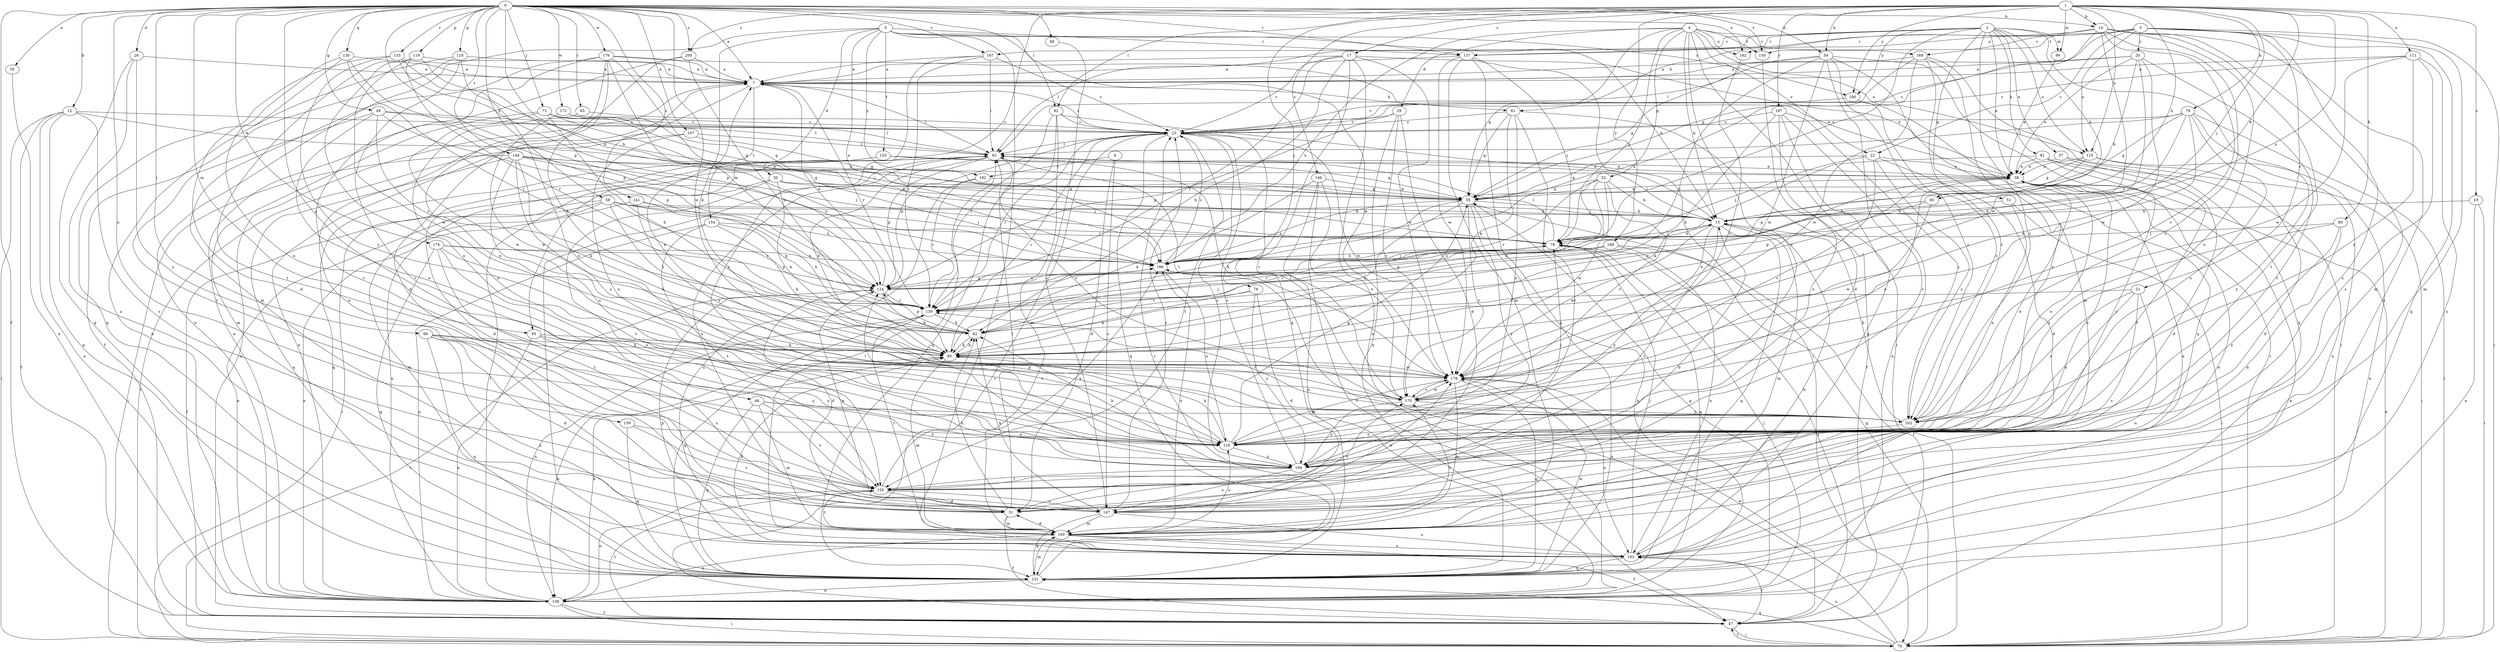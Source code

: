 strict digraph  {
0;
1;
2;
3;
4;
5;
6;
7;
12;
14;
15;
17;
19;
20;
21;
22;
23;
26;
29;
30;
31;
35;
37;
38;
47;
48;
49;
51;
52;
55;
58;
59;
60;
61;
62;
65;
66;
68;
70;
72;
76;
78;
79;
80;
81;
85;
92;
93;
95;
99;
100;
107;
108;
111;
115;
116;
118;
119;
124;
130;
131;
133;
137;
139;
141;
146;
147;
148;
150;
153;
154;
155;
159;
162;
163;
167;
169;
170;
172;
174;
176;
178;
186;
187;
189;
190;
192;
194;
200;
202;
0 -> 7  [label=a];
0 -> 12  [label=b];
0 -> 14  [label=b];
0 -> 26  [label=d];
0 -> 35  [label=e];
0 -> 47  [label=f];
0 -> 48  [label=g];
0 -> 49  [label=g];
0 -> 58  [label=h];
0 -> 59  [label=h];
0 -> 65  [label=i];
0 -> 66  [label=i];
0 -> 68  [label=i];
0 -> 72  [label=j];
0 -> 92  [label=l];
0 -> 95  [label=m];
0 -> 107  [label=n];
0 -> 118  [label=p];
0 -> 119  [label=p];
0 -> 124  [label=p];
0 -> 130  [label=q];
0 -> 133  [label=r];
0 -> 137  [label=r];
0 -> 141  [label=s];
0 -> 148  [label=t];
0 -> 150  [label=t];
0 -> 159  [label=u];
0 -> 162  [label=u];
0 -> 167  [label=v];
0 -> 172  [label=w];
0 -> 174  [label=w];
0 -> 176  [label=w];
0 -> 178  [label=w];
0 -> 186  [label=x];
0 -> 200  [label=z];
1 -> 14  [label=b];
1 -> 15  [label=b];
1 -> 17  [label=c];
1 -> 19  [label=c];
1 -> 59  [label=h];
1 -> 60  [label=h];
1 -> 76  [label=j];
1 -> 78  [label=j];
1 -> 79  [label=k];
1 -> 80  [label=k];
1 -> 92  [label=l];
1 -> 95  [label=m];
1 -> 99  [label=m];
1 -> 111  [label=o];
1 -> 115  [label=o];
1 -> 146  [label=s];
1 -> 186  [label=x];
1 -> 187  [label=y];
1 -> 189  [label=y];
1 -> 190  [label=y];
1 -> 200  [label=z];
2 -> 37  [label=e];
2 -> 38  [label=e];
2 -> 51  [label=g];
2 -> 60  [label=h];
2 -> 70  [label=i];
2 -> 78  [label=j];
2 -> 81  [label=k];
2 -> 93  [label=l];
2 -> 99  [label=m];
2 -> 115  [label=o];
2 -> 137  [label=r];
2 -> 167  [label=v];
2 -> 190  [label=y];
2 -> 202  [label=z];
3 -> 20  [label=c];
3 -> 21  [label=c];
3 -> 22  [label=c];
3 -> 70  [label=i];
3 -> 93  [label=l];
3 -> 100  [label=m];
3 -> 115  [label=o];
3 -> 131  [label=q];
3 -> 137  [label=r];
3 -> 147  [label=s];
3 -> 150  [label=t];
3 -> 162  [label=u];
4 -> 15  [label=b];
4 -> 22  [label=c];
4 -> 29  [label=d];
4 -> 52  [label=g];
4 -> 55  [label=g];
4 -> 70  [label=i];
4 -> 78  [label=j];
4 -> 115  [label=o];
4 -> 116  [label=o];
4 -> 150  [label=t];
4 -> 162  [label=u];
4 -> 169  [label=v];
4 -> 186  [label=x];
5 -> 15  [label=b];
5 -> 30  [label=d];
5 -> 85  [label=k];
5 -> 108  [label=n];
5 -> 137  [label=r];
5 -> 153  [label=t];
5 -> 163  [label=u];
5 -> 178  [label=w];
5 -> 186  [label=x];
5 -> 190  [label=y];
5 -> 192  [label=y];
6 -> 31  [label=d];
6 -> 147  [label=s];
6 -> 192  [label=y];
7 -> 23  [label=c];
7 -> 61  [label=h];
7 -> 93  [label=l];
7 -> 108  [label=n];
7 -> 139  [label=r];
7 -> 154  [label=t];
12 -> 23  [label=c];
12 -> 47  [label=f];
12 -> 70  [label=i];
12 -> 78  [label=j];
12 -> 108  [label=n];
12 -> 131  [label=q];
12 -> 147  [label=s];
14 -> 55  [label=g];
14 -> 61  [label=h];
14 -> 100  [label=m];
14 -> 116  [label=o];
14 -> 155  [label=t];
14 -> 163  [label=u];
14 -> 169  [label=v];
14 -> 170  [label=v];
14 -> 178  [label=w];
14 -> 202  [label=z];
15 -> 78  [label=j];
15 -> 93  [label=l];
15 -> 100  [label=m];
15 -> 131  [label=q];
15 -> 155  [label=t];
15 -> 178  [label=w];
15 -> 194  [label=y];
17 -> 7  [label=a];
17 -> 23  [label=c];
17 -> 38  [label=e];
17 -> 62  [label=h];
17 -> 108  [label=n];
17 -> 131  [label=q];
17 -> 139  [label=r];
17 -> 178  [label=w];
19 -> 15  [label=b];
19 -> 70  [label=i];
19 -> 108  [label=n];
20 -> 7  [label=a];
20 -> 15  [label=b];
20 -> 23  [label=c];
20 -> 38  [label=e];
20 -> 85  [label=k];
20 -> 155  [label=t];
20 -> 178  [label=w];
21 -> 116  [label=o];
21 -> 139  [label=r];
21 -> 147  [label=s];
21 -> 163  [label=u];
21 -> 202  [label=z];
22 -> 31  [label=d];
22 -> 38  [label=e];
22 -> 55  [label=g];
22 -> 78  [label=j];
22 -> 170  [label=v];
22 -> 202  [label=z];
23 -> 93  [label=l];
23 -> 124  [label=p];
23 -> 131  [label=q];
23 -> 139  [label=r];
23 -> 155  [label=t];
23 -> 178  [label=w];
23 -> 194  [label=y];
26 -> 7  [label=a];
26 -> 131  [label=q];
26 -> 163  [label=u];
26 -> 194  [label=y];
29 -> 23  [label=c];
29 -> 31  [label=d];
29 -> 124  [label=p];
29 -> 131  [label=q];
29 -> 170  [label=v];
30 -> 55  [label=g];
30 -> 70  [label=i];
30 -> 78  [label=j];
30 -> 85  [label=k];
30 -> 155  [label=t];
31 -> 7  [label=a];
31 -> 15  [label=b];
31 -> 47  [label=f];
31 -> 62  [label=h];
31 -> 93  [label=l];
31 -> 100  [label=m];
35 -> 108  [label=n];
37 -> 31  [label=d];
37 -> 38  [label=e];
37 -> 70  [label=i];
38 -> 55  [label=g];
38 -> 116  [label=o];
47 -> 7  [label=a];
47 -> 23  [label=c];
47 -> 38  [label=e];
47 -> 70  [label=i];
47 -> 78  [label=j];
47 -> 155  [label=t];
47 -> 178  [label=w];
48 -> 100  [label=m];
48 -> 131  [label=q];
48 -> 155  [label=t];
48 -> 194  [label=y];
48 -> 202  [label=z];
49 -> 23  [label=c];
49 -> 93  [label=l];
49 -> 116  [label=o];
49 -> 124  [label=p];
49 -> 139  [label=r];
49 -> 155  [label=t];
51 -> 15  [label=b];
51 -> 70  [label=i];
51 -> 116  [label=o];
52 -> 15  [label=b];
52 -> 55  [label=g];
52 -> 62  [label=h];
52 -> 78  [label=j];
52 -> 139  [label=r];
52 -> 170  [label=v];
52 -> 178  [label=w];
55 -> 15  [label=b];
55 -> 62  [label=h];
55 -> 85  [label=k];
55 -> 108  [label=n];
55 -> 170  [label=v];
55 -> 186  [label=x];
55 -> 194  [label=y];
58 -> 15  [label=b];
58 -> 47  [label=f];
58 -> 62  [label=h];
58 -> 78  [label=j];
58 -> 100  [label=m];
58 -> 108  [label=n];
58 -> 139  [label=r];
58 -> 186  [label=x];
59 -> 7  [label=a];
59 -> 55  [label=g];
59 -> 70  [label=i];
59 -> 100  [label=m];
59 -> 139  [label=r];
59 -> 147  [label=s];
59 -> 178  [label=w];
59 -> 202  [label=z];
60 -> 15  [label=b];
60 -> 124  [label=p];
60 -> 178  [label=w];
61 -> 23  [label=c];
61 -> 47  [label=f];
61 -> 55  [label=g];
61 -> 85  [label=k];
61 -> 116  [label=o];
61 -> 155  [label=t];
62 -> 38  [label=e];
62 -> 78  [label=j];
62 -> 85  [label=k];
62 -> 124  [label=p];
65 -> 23  [label=c];
65 -> 116  [label=o];
66 -> 31  [label=d];
66 -> 85  [label=k];
66 -> 131  [label=q];
66 -> 163  [label=u];
66 -> 194  [label=y];
66 -> 202  [label=z];
68 -> 147  [label=s];
70 -> 38  [label=e];
70 -> 47  [label=f];
70 -> 55  [label=g];
70 -> 131  [label=q];
70 -> 163  [label=u];
70 -> 186  [label=x];
72 -> 23  [label=c];
72 -> 55  [label=g];
72 -> 62  [label=h];
72 -> 93  [label=l];
72 -> 100  [label=m];
72 -> 178  [label=w];
72 -> 186  [label=x];
76 -> 31  [label=d];
76 -> 85  [label=k];
76 -> 139  [label=r];
76 -> 194  [label=y];
78 -> 15  [label=b];
78 -> 93  [label=l];
78 -> 131  [label=q];
78 -> 139  [label=r];
78 -> 186  [label=x];
79 -> 23  [label=c];
79 -> 55  [label=g];
79 -> 70  [label=i];
79 -> 85  [label=k];
79 -> 93  [label=l];
79 -> 116  [label=o];
79 -> 186  [label=x];
79 -> 194  [label=y];
80 -> 31  [label=d];
80 -> 78  [label=j];
80 -> 194  [label=y];
80 -> 202  [label=z];
81 -> 38  [label=e];
81 -> 85  [label=k];
81 -> 155  [label=t];
81 -> 163  [label=u];
81 -> 194  [label=y];
85 -> 23  [label=c];
85 -> 38  [label=e];
85 -> 62  [label=h];
85 -> 100  [label=m];
85 -> 108  [label=n];
85 -> 178  [label=w];
92 -> 15  [label=b];
92 -> 23  [label=c];
92 -> 100  [label=m];
92 -> 131  [label=q];
92 -> 139  [label=r];
93 -> 38  [label=e];
93 -> 85  [label=k];
93 -> 108  [label=n];
93 -> 124  [label=p];
93 -> 147  [label=s];
93 -> 170  [label=v];
95 -> 85  [label=k];
95 -> 108  [label=n];
95 -> 147  [label=s];
95 -> 194  [label=y];
99 -> 38  [label=e];
100 -> 31  [label=d];
100 -> 38  [label=e];
100 -> 47  [label=f];
100 -> 108  [label=n];
100 -> 116  [label=o];
100 -> 139  [label=r];
100 -> 155  [label=t];
100 -> 163  [label=u];
100 -> 170  [label=v];
100 -> 186  [label=x];
107 -> 55  [label=g];
107 -> 70  [label=i];
107 -> 93  [label=l];
107 -> 116  [label=o];
108 -> 47  [label=f];
108 -> 55  [label=g];
108 -> 70  [label=i];
108 -> 78  [label=j];
108 -> 85  [label=k];
108 -> 93  [label=l];
111 -> 7  [label=a];
111 -> 23  [label=c];
111 -> 147  [label=s];
111 -> 163  [label=u];
111 -> 178  [label=w];
111 -> 202  [label=z];
115 -> 31  [label=d];
115 -> 38  [label=e];
115 -> 55  [label=g];
115 -> 108  [label=n];
115 -> 124  [label=p];
116 -> 38  [label=e];
116 -> 55  [label=g];
116 -> 78  [label=j];
116 -> 85  [label=k];
116 -> 124  [label=p];
116 -> 178  [label=w];
116 -> 194  [label=y];
118 -> 7  [label=a];
118 -> 47  [label=f];
118 -> 108  [label=n];
118 -> 116  [label=o];
118 -> 155  [label=t];
119 -> 7  [label=a];
119 -> 116  [label=o];
119 -> 139  [label=r];
119 -> 155  [label=t];
119 -> 178  [label=w];
119 -> 186  [label=x];
124 -> 7  [label=a];
124 -> 31  [label=d];
124 -> 70  [label=i];
124 -> 85  [label=k];
124 -> 139  [label=r];
124 -> 186  [label=x];
130 -> 7  [label=a];
130 -> 31  [label=d];
130 -> 116  [label=o];
130 -> 124  [label=p];
130 -> 139  [label=r];
131 -> 23  [label=c];
131 -> 93  [label=l];
131 -> 100  [label=m];
131 -> 108  [label=n];
131 -> 178  [label=w];
133 -> 7  [label=a];
133 -> 15  [label=b];
133 -> 124  [label=p];
133 -> 131  [label=q];
133 -> 202  [label=z];
137 -> 7  [label=a];
137 -> 70  [label=i];
137 -> 78  [label=j];
137 -> 100  [label=m];
137 -> 131  [label=q];
137 -> 178  [label=w];
139 -> 62  [label=h];
139 -> 108  [label=n];
139 -> 131  [label=q];
141 -> 15  [label=b];
141 -> 62  [label=h];
141 -> 108  [label=n];
141 -> 170  [label=v];
146 -> 47  [label=f];
146 -> 55  [label=g];
146 -> 85  [label=k];
146 -> 108  [label=n];
146 -> 170  [label=v];
147 -> 23  [label=c];
147 -> 62  [label=h];
147 -> 100  [label=m];
147 -> 124  [label=p];
147 -> 131  [label=q];
147 -> 163  [label=u];
147 -> 170  [label=v];
147 -> 178  [label=w];
148 -> 38  [label=e];
148 -> 55  [label=g];
148 -> 70  [label=i];
148 -> 78  [label=j];
148 -> 85  [label=k];
148 -> 116  [label=o];
148 -> 131  [label=q];
148 -> 186  [label=x];
148 -> 202  [label=z];
150 -> 31  [label=d];
153 -> 31  [label=d];
153 -> 38  [label=e];
153 -> 55  [label=g];
153 -> 131  [label=q];
154 -> 78  [label=j];
154 -> 85  [label=k];
154 -> 108  [label=n];
154 -> 124  [label=p];
154 -> 155  [label=t];
155 -> 31  [label=d];
155 -> 108  [label=n];
155 -> 147  [label=s];
155 -> 186  [label=x];
159 -> 116  [label=o];
159 -> 131  [label=q];
159 -> 147  [label=s];
162 -> 170  [label=v];
163 -> 15  [label=b];
163 -> 38  [label=e];
163 -> 47  [label=f];
163 -> 78  [label=j];
163 -> 85  [label=k];
163 -> 93  [label=l];
163 -> 124  [label=p];
163 -> 131  [label=q];
167 -> 7  [label=a];
167 -> 23  [label=c];
167 -> 93  [label=l];
167 -> 139  [label=r];
167 -> 194  [label=y];
169 -> 7  [label=a];
169 -> 131  [label=q];
169 -> 178  [label=w];
169 -> 186  [label=x];
169 -> 194  [label=y];
169 -> 202  [label=z];
170 -> 7  [label=a];
170 -> 23  [label=c];
170 -> 38  [label=e];
170 -> 93  [label=l];
170 -> 178  [label=w];
170 -> 194  [label=y];
170 -> 202  [label=z];
172 -> 23  [label=c];
172 -> 55  [label=g];
172 -> 178  [label=w];
174 -> 62  [label=h];
174 -> 116  [label=o];
174 -> 124  [label=p];
174 -> 131  [label=q];
174 -> 155  [label=t];
174 -> 186  [label=x];
176 -> 7  [label=a];
176 -> 38  [label=e];
176 -> 85  [label=k];
176 -> 100  [label=m];
176 -> 116  [label=o];
176 -> 139  [label=r];
176 -> 155  [label=t];
176 -> 186  [label=x];
178 -> 93  [label=l];
178 -> 100  [label=m];
178 -> 131  [label=q];
178 -> 163  [label=u];
178 -> 170  [label=v];
186 -> 23  [label=c];
186 -> 78  [label=j];
186 -> 116  [label=o];
186 -> 124  [label=p];
187 -> 23  [label=c];
187 -> 62  [label=h];
187 -> 108  [label=n];
187 -> 163  [label=u];
187 -> 194  [label=y];
187 -> 202  [label=z];
189 -> 47  [label=f];
189 -> 124  [label=p];
189 -> 139  [label=r];
189 -> 163  [label=u];
189 -> 186  [label=x];
190 -> 23  [label=c];
190 -> 131  [label=q];
190 -> 202  [label=z];
192 -> 55  [label=g];
192 -> 139  [label=r];
192 -> 163  [label=u];
194 -> 23  [label=c];
194 -> 38  [label=e];
194 -> 62  [label=h];
194 -> 147  [label=s];
194 -> 155  [label=t];
200 -> 7  [label=a];
200 -> 31  [label=d];
200 -> 62  [label=h];
200 -> 108  [label=n];
202 -> 15  [label=b];
202 -> 116  [label=o];
202 -> 139  [label=r];
}

